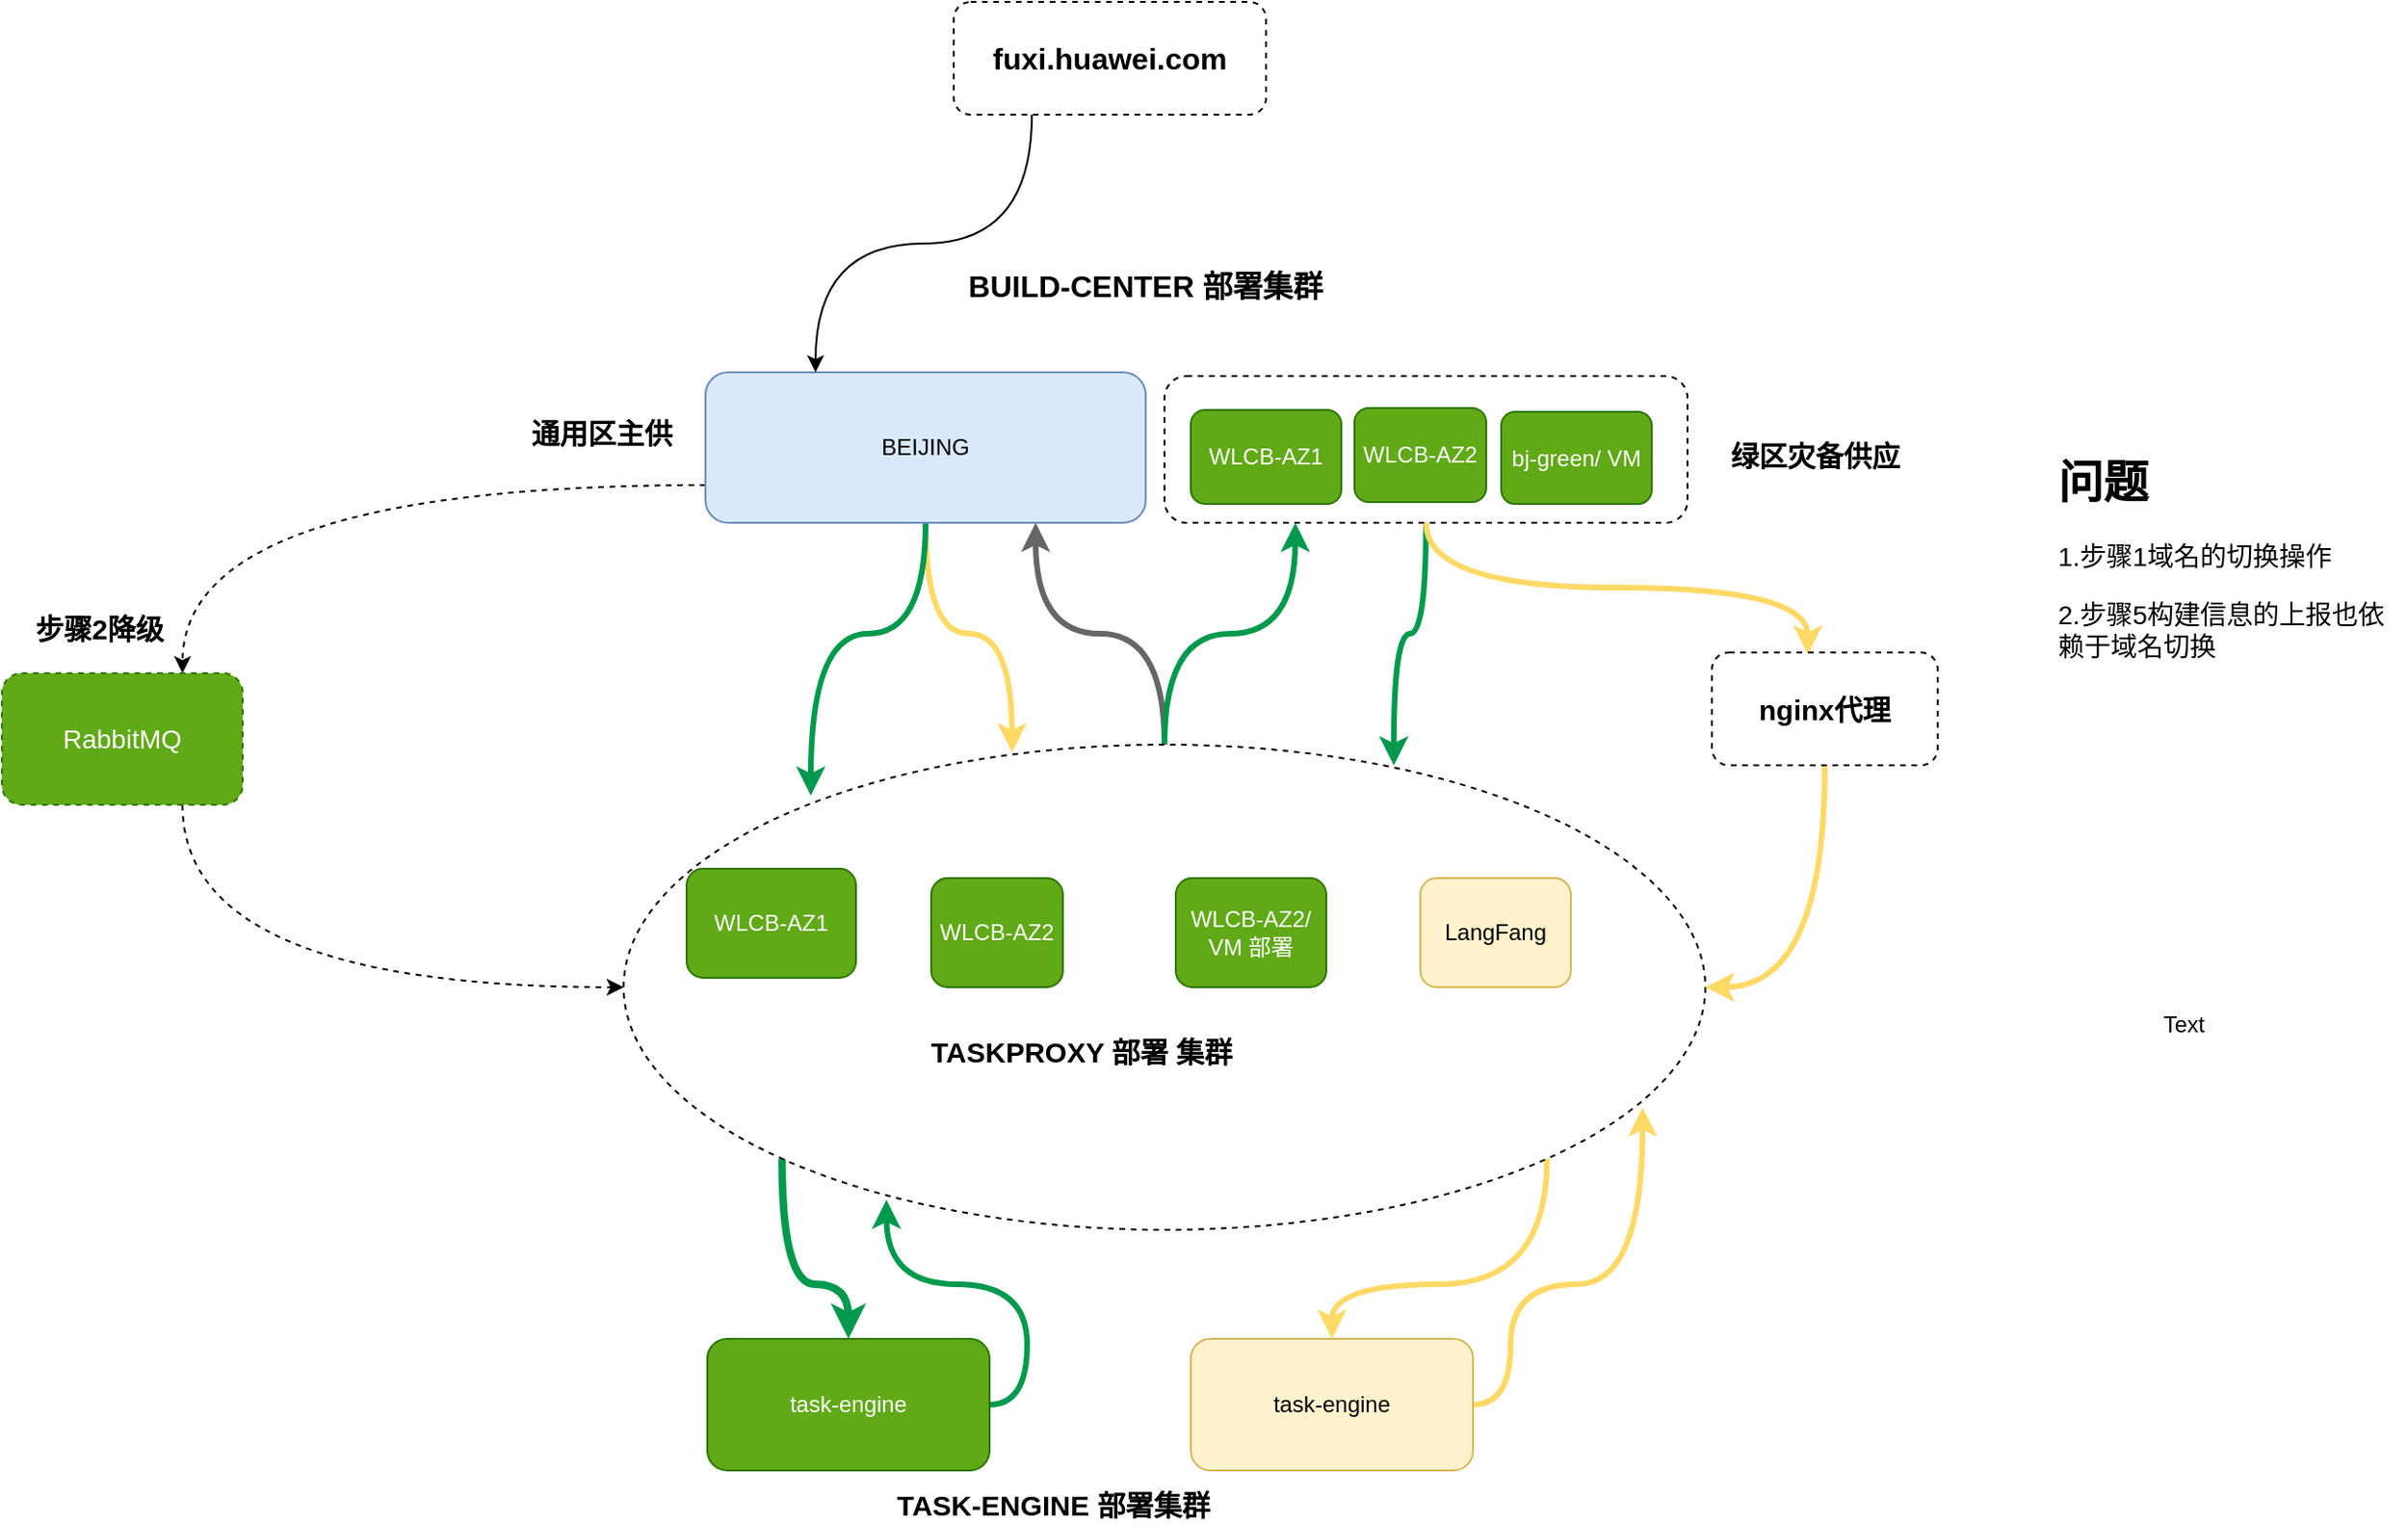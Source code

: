 <mxfile version="11.1.1" type="github"><diagram id="yFWzFQJoDG5LbQRGL9qd" name="Page-1"><mxGraphModel dx="2187" dy="2005" grid="1" gridSize="16" guides="1" tooltips="1" connect="1" arrows="1" fold="1" page="1" pageScale="1" pageWidth="827" pageHeight="1169" math="0" shadow="0"><root><mxCell id="0"/><mxCell id="1" parent="0"/><mxCell id="gq8OBRwm1sSner1v7Z7M-24" style="edgeStyle=orthogonalEdgeStyle;curved=1;rounded=0;orthogonalLoop=1;jettySize=auto;html=1;exitX=0;exitY=0.75;exitDx=0;exitDy=0;dashed=1;" edge="1" parent="1" source="uvSfwWdrj63MOaOLARCe-1"><mxGeometry relative="1" as="geometry"><mxPoint x="-368" y="256" as="targetPoint"/></mxGeometry></mxCell><mxCell id="gq8OBRwm1sSner1v7Z7M-38" style="edgeStyle=orthogonalEdgeStyle;curved=1;rounded=0;orthogonalLoop=1;jettySize=auto;html=1;exitX=0.5;exitY=1;exitDx=0;exitDy=0;entryX=0.359;entryY=0.016;entryDx=0;entryDy=0;entryPerimeter=0;fillColor=#fff2cc;strokeColor=#FFD966;strokeWidth=3;" edge="1" parent="1" source="uvSfwWdrj63MOaOLARCe-1" target="gq8OBRwm1sSner1v7Z7M-5"><mxGeometry relative="1" as="geometry"/></mxCell><mxCell id="gq8OBRwm1sSner1v7Z7M-39" style="edgeStyle=orthogonalEdgeStyle;curved=1;rounded=0;orthogonalLoop=1;jettySize=auto;html=1;exitX=0.5;exitY=1;exitDx=0;exitDy=0;entryX=0.173;entryY=0.105;entryDx=0;entryDy=0;entryPerimeter=0;strokeColor=#00994D;strokeWidth=3;" edge="1" parent="1" source="uvSfwWdrj63MOaOLARCe-1" target="gq8OBRwm1sSner1v7Z7M-5"><mxGeometry relative="1" as="geometry"/></mxCell><mxCell id="uvSfwWdrj63MOaOLARCe-1" value="BEIJING" style="rounded=1;whiteSpace=wrap;html=1;fillColor=#dae8fc;strokeColor=#6c8ebf;" parent="1" vertex="1"><mxGeometry x="-90" y="96" width="234" height="80" as="geometry"/></mxCell><mxCell id="uvSfwWdrj63MOaOLARCe-2" value="&lt;font style=&quot;font-size: 16px&quot;&gt;&lt;b&gt;BUILD-CENTER 部署集群&lt;/b&gt;&lt;/font&gt;" style="text;html=1;strokeColor=none;fillColor=none;align=center;verticalAlign=middle;whiteSpace=wrap;rounded=0;" parent="1" vertex="1"><mxGeometry x="19" y="40" width="250" height="20" as="geometry"/></mxCell><mxCell id="uvSfwWdrj63MOaOLARCe-3" value="WLCB-AZ1" style="rounded=1;whiteSpace=wrap;html=1;fillColor=#60a917;strokeColor=#2D7600;fontColor=#ffffff;" parent="1" vertex="1"><mxGeometry x="168" y="116" width="80" height="50" as="geometry"/></mxCell><mxCell id="uvSfwWdrj63MOaOLARCe-4" value="WLCB-AZ2" style="rounded=1;whiteSpace=wrap;html=1;fillColor=#60a917;strokeColor=#2D7600;fontColor=#ffffff;" parent="1" vertex="1"><mxGeometry x="255" y="115" width="70" height="50" as="geometry"/></mxCell><mxCell id="uvSfwWdrj63MOaOLARCe-5" value="bj-green/ VM" style="rounded=1;whiteSpace=wrap;html=1;fillColor=#60a917;strokeColor=#2D7600;fontColor=#ffffff;" parent="1" vertex="1"><mxGeometry x="333" y="117" width="80" height="49" as="geometry"/></mxCell><mxCell id="uvSfwWdrj63MOaOLARCe-9" value="&lt;font size=&quot;1&quot;&gt;&lt;b style=&quot;font-size: 15px&quot;&gt;TASKPROXY 部署 集群&lt;/b&gt;&lt;/font&gt;" style="text;html=1;strokeColor=none;fillColor=none;align=center;verticalAlign=middle;whiteSpace=wrap;rounded=0;" parent="1" vertex="1"><mxGeometry x="27" y="432" width="166" height="50" as="geometry"/></mxCell><mxCell id="uvSfwWdrj63MOaOLARCe-11" value="WLCB-AZ1" style="rounded=1;whiteSpace=wrap;html=1;fillColor=#60a917;strokeColor=#2D7600;fontColor=#ffffff;" parent="1" vertex="1"><mxGeometry x="-100" y="360" width="90" height="58" as="geometry"/></mxCell><mxCell id="uvSfwWdrj63MOaOLARCe-13" value="WLCB-AZ2" style="rounded=1;whiteSpace=wrap;html=1;fillColor=#60a917;strokeColor=#2D7600;fontColor=#ffffff;" parent="1" vertex="1"><mxGeometry x="30" y="365" width="70" height="58" as="geometry"/></mxCell><mxCell id="uvSfwWdrj63MOaOLARCe-14" value="WLCB-AZ2/ VM 部署" style="rounded=1;whiteSpace=wrap;html=1;fillColor=#60a917;strokeColor=#2D7600;fontColor=#ffffff;" parent="1" vertex="1"><mxGeometry x="160" y="365" width="80" height="58" as="geometry"/></mxCell><mxCell id="gq8OBRwm1sSner1v7Z7M-50" style="edgeStyle=orthogonalEdgeStyle;curved=1;rounded=0;orthogonalLoop=1;jettySize=auto;html=1;exitX=1;exitY=0.5;exitDx=0;exitDy=0;entryX=0.942;entryY=0.748;entryDx=0;entryDy=0;entryPerimeter=0;strokeColor=#FFD966;strokeWidth=3;" edge="1" parent="1" source="5XSUn6Na4wAI-ruY_wMz-1" target="gq8OBRwm1sSner1v7Z7M-5"><mxGeometry relative="1" as="geometry"/></mxCell><mxCell id="5XSUn6Na4wAI-ruY_wMz-1" value="task-engine" style="rounded=1;whiteSpace=wrap;html=1;fillColor=#fff2cc;strokeColor=#d6b656;" parent="1" vertex="1"><mxGeometry x="168" y="610" width="150" height="70" as="geometry"/></mxCell><mxCell id="gq8OBRwm1sSner1v7Z7M-29" style="edgeStyle=orthogonalEdgeStyle;curved=1;rounded=0;orthogonalLoop=1;jettySize=auto;html=1;exitX=1;exitY=0.5;exitDx=0;exitDy=0;entryX=0.243;entryY=0.938;entryDx=0;entryDy=0;entryPerimeter=0;strokeWidth=3;strokeColor=#00994D;" edge="1" parent="1" source="5XSUn6Na4wAI-ruY_wMz-2" target="gq8OBRwm1sSner1v7Z7M-5"><mxGeometry relative="1" as="geometry"/></mxCell><mxCell id="5XSUn6Na4wAI-ruY_wMz-2" value="task-engine" style="rounded=1;whiteSpace=wrap;html=1;fillColor=#60a917;strokeColor=#2D7600;fontColor=#ffffff;" parent="1" vertex="1"><mxGeometry x="-89" y="610" width="150" height="70" as="geometry"/></mxCell><mxCell id="5XSUn6Na4wAI-ruY_wMz-8" value="&lt;b&gt;&lt;font style=&quot;font-size: 15px&quot;&gt;TASK-ENGINE 部署集群&lt;/font&gt;&lt;/b&gt;" style="text;html=1;strokeColor=none;fillColor=none;align=center;verticalAlign=middle;whiteSpace=wrap;rounded=0;dashed=1;" parent="1" vertex="1"><mxGeometry x="-10" y="688" width="210" height="20" as="geometry"/></mxCell><mxCell id="gq8OBRwm1sSner1v7Z7M-42" style="edgeStyle=orthogonalEdgeStyle;curved=1;rounded=0;orthogonalLoop=1;jettySize=auto;html=1;exitX=0.5;exitY=1;exitDx=0;exitDy=0;entryX=0.712;entryY=0.043;entryDx=0;entryDy=0;entryPerimeter=0;strokeColor=#00994D;strokeWidth=3;" edge="1" parent="1" source="gq8OBRwm1sSner1v7Z7M-1" target="gq8OBRwm1sSner1v7Z7M-5"><mxGeometry relative="1" as="geometry"/></mxCell><mxCell id="gq8OBRwm1sSner1v7Z7M-45" style="edgeStyle=orthogonalEdgeStyle;curved=1;rounded=0;orthogonalLoop=1;jettySize=auto;html=1;exitX=0.5;exitY=1;exitDx=0;exitDy=0;strokeColor=#FFD966;strokeWidth=3;entryX=0.425;entryY=0.017;entryDx=0;entryDy=0;entryPerimeter=0;" edge="1" parent="1" source="gq8OBRwm1sSner1v7Z7M-1" target="gq8OBRwm1sSner1v7Z7M-47"><mxGeometry relative="1" as="geometry"><mxPoint x="544" y="304" as="targetPoint"/></mxGeometry></mxCell><mxCell id="gq8OBRwm1sSner1v7Z7M-1" value="" style="rounded=1;whiteSpace=wrap;html=1;fillColor=none;dashed=1;" vertex="1" parent="1"><mxGeometry x="154" y="98" width="278" height="78" as="geometry"/></mxCell><mxCell id="gq8OBRwm1sSner1v7Z7M-10" style="edgeStyle=orthogonalEdgeStyle;curved=1;rounded=0;orthogonalLoop=1;jettySize=auto;html=1;exitX=0;exitY=1;exitDx=0;exitDy=0;strokeColor=#00994D;strokeWidth=4;" edge="1" parent="1" source="gq8OBRwm1sSner1v7Z7M-5" target="5XSUn6Na4wAI-ruY_wMz-2"><mxGeometry relative="1" as="geometry"/></mxCell><mxCell id="gq8OBRwm1sSner1v7Z7M-27" style="edgeStyle=orthogonalEdgeStyle;curved=1;rounded=0;orthogonalLoop=1;jettySize=auto;html=1;exitX=1;exitY=1;exitDx=0;exitDy=0;strokeColor=#FFD966;strokeWidth=3;" edge="1" parent="1" source="gq8OBRwm1sSner1v7Z7M-5" target="5XSUn6Na4wAI-ruY_wMz-1"><mxGeometry relative="1" as="geometry"/></mxCell><mxCell id="gq8OBRwm1sSner1v7Z7M-31" style="edgeStyle=orthogonalEdgeStyle;curved=1;rounded=0;orthogonalLoop=1;jettySize=auto;html=1;exitX=0.5;exitY=0;exitDx=0;exitDy=0;entryX=0.75;entryY=1;entryDx=0;entryDy=0;fillColor=#f5f5f5;strokeColor=#666666;strokeWidth=3;" edge="1" parent="1" source="gq8OBRwm1sSner1v7Z7M-5" target="uvSfwWdrj63MOaOLARCe-1"><mxGeometry relative="1" as="geometry"/></mxCell><mxCell id="gq8OBRwm1sSner1v7Z7M-51" style="edgeStyle=orthogonalEdgeStyle;curved=1;rounded=0;orthogonalLoop=1;jettySize=auto;html=1;exitX=0.5;exitY=0;exitDx=0;exitDy=0;entryX=0.25;entryY=1;entryDx=0;entryDy=0;strokeColor=#00994D;strokeWidth=3;" edge="1" parent="1" source="gq8OBRwm1sSner1v7Z7M-5" target="gq8OBRwm1sSner1v7Z7M-1"><mxGeometry relative="1" as="geometry"/></mxCell><mxCell id="gq8OBRwm1sSner1v7Z7M-5" value="" style="ellipse;whiteSpace=wrap;html=1;dashed=1;fillColor=none;" vertex="1" parent="1"><mxGeometry x="-133.5" y="294" width="575" height="258" as="geometry"/></mxCell><mxCell id="gq8OBRwm1sSner1v7Z7M-9" value="" style="shape=image;html=1;verticalAlign=top;verticalLabelPosition=bottom;labelBackgroundColor=#ffffff;imageAspect=0;aspect=fixed;image=https://cdn3.iconfinder.com/data/icons/letters-and-numbers-1/32/number_1_blue-128.png;dashed=1;fillColor=none;" vertex="1" parent="1"><mxGeometry x="-33" width="28" height="28" as="geometry"/></mxCell><mxCell id="gq8OBRwm1sSner1v7Z7M-11" value="LangFang" style="rounded=1;whiteSpace=wrap;html=1;fillColor=#fff2cc;strokeColor=#d6b656;" vertex="1" parent="1"><mxGeometry x="290" y="365" width="80" height="58" as="geometry"/></mxCell><mxCell id="gq8OBRwm1sSner1v7Z7M-12" value="&lt;b&gt;&lt;font style=&quot;font-size: 15px&quot;&gt;通用区主供&lt;/font&gt;&lt;/b&gt;" style="text;html=1;strokeColor=none;fillColor=none;align=center;verticalAlign=middle;whiteSpace=wrap;rounded=0;dashed=1;" vertex="1" parent="1"><mxGeometry x="-190" y="116" width="90" height="24" as="geometry"/></mxCell><mxCell id="gq8OBRwm1sSner1v7Z7M-13" value="&lt;b&gt;&lt;font style=&quot;font-size: 15px&quot;&gt;绿区灾备供应&lt;/font&gt;&lt;/b&gt;" style="text;html=1;strokeColor=none;fillColor=none;align=center;verticalAlign=middle;whiteSpace=wrap;rounded=0;dashed=1;" vertex="1" parent="1"><mxGeometry x="435" y="130" width="130" height="20" as="geometry"/></mxCell><mxCell id="gq8OBRwm1sSner1v7Z7M-19" style="edgeStyle=orthogonalEdgeStyle;curved=1;rounded=0;orthogonalLoop=1;jettySize=auto;html=1;exitX=0.25;exitY=1;exitDx=0;exitDy=0;entryX=0.25;entryY=0;entryDx=0;entryDy=0;" edge="1" parent="1" source="gq8OBRwm1sSner1v7Z7M-17" target="uvSfwWdrj63MOaOLARCe-1"><mxGeometry relative="1" as="geometry"/></mxCell><mxCell id="gq8OBRwm1sSner1v7Z7M-17" value="&lt;b&gt;&lt;font style=&quot;font-size: 16px&quot;&gt;fuxi.huawei.com&lt;/font&gt;&lt;/b&gt;" style="rounded=1;whiteSpace=wrap;html=1;dashed=1;fillColor=none;" vertex="1" parent="1"><mxGeometry x="42" y="-101" width="166" height="60" as="geometry"/></mxCell><mxCell id="gq8OBRwm1sSner1v7Z7M-21" value="" style="shape=image;html=1;verticalAlign=top;verticalLabelPosition=bottom;labelBackgroundColor=#ffffff;imageAspect=0;aspect=fixed;image=https://cdn3.iconfinder.com/data/icons/letters-and-numbers-1/32/number_2_blue-128.png;dashed=1;fillColor=none;" vertex="1" parent="1"><mxGeometry x="-19" y="251" width="32" height="32" as="geometry"/></mxCell><mxCell id="gq8OBRwm1sSner1v7Z7M-25" style="edgeStyle=orthogonalEdgeStyle;curved=1;rounded=0;orthogonalLoop=1;jettySize=auto;html=1;exitX=0.75;exitY=1;exitDx=0;exitDy=0;dashed=1;" edge="1" parent="1" source="gq8OBRwm1sSner1v7Z7M-23" target="gq8OBRwm1sSner1v7Z7M-5"><mxGeometry relative="1" as="geometry"/></mxCell><mxCell id="gq8OBRwm1sSner1v7Z7M-23" value="&lt;font style=&quot;font-size: 14px&quot;&gt;RabbitMQ&lt;/font&gt;" style="rounded=1;whiteSpace=wrap;html=1;dashed=1;fillColor=#60a917;strokeColor=#2D7600;fontColor=#ffffff;" vertex="1" parent="1"><mxGeometry x="-464" y="256" width="128" height="70" as="geometry"/></mxCell><mxCell id="gq8OBRwm1sSner1v7Z7M-26" value="&lt;font style=&quot;font-size: 15px&quot;&gt;&lt;b&gt;步骤2降级&lt;/b&gt;&lt;/font&gt;" style="text;html=1;strokeColor=none;fillColor=none;align=center;verticalAlign=middle;whiteSpace=wrap;rounded=0;dashed=1;" vertex="1" parent="1"><mxGeometry x="-448" y="224" width="72" height="16" as="geometry"/></mxCell><mxCell id="gq8OBRwm1sSner1v7Z7M-28" value="" style="shape=image;html=1;verticalAlign=top;verticalLabelPosition=bottom;labelBackgroundColor=#ffffff;imageAspect=0;aspect=fixed;image=https://cdn3.iconfinder.com/data/icons/letters-and-numbers-1/32/number_3_blue-128.png;dashed=1;fillColor=none;" vertex="1" parent="1"><mxGeometry x="-122" y="528" width="32" height="32" as="geometry"/></mxCell><mxCell id="gq8OBRwm1sSner1v7Z7M-30" value="" style="shape=image;html=1;verticalAlign=top;verticalLabelPosition=bottom;labelBackgroundColor=#ffffff;imageAspect=0;aspect=fixed;image=https://cdn3.iconfinder.com/data/icons/letters-and-numbers-1/32/number_4_blue-128.png;dashed=1;fillColor=none;" vertex="1" parent="1"><mxGeometry x="2" y="593" width="34" height="34" as="geometry"/></mxCell><mxCell id="gq8OBRwm1sSner1v7Z7M-32" value="" style="shape=image;html=1;verticalAlign=top;verticalLabelPosition=bottom;labelBackgroundColor=#ffffff;imageAspect=0;aspect=fixed;image=https://cdn3.iconfinder.com/data/icons/letters-and-numbers-1/32/number_5_blue-128.png;dashed=1;fillColor=none;" vertex="1" parent="1"><mxGeometry x="139.5" y="203" width="29" height="29" as="geometry"/></mxCell><mxCell id="gq8OBRwm1sSner1v7Z7M-34" value="&lt;h1&gt;问题&lt;/h1&gt;&lt;p style=&quot;font-size: 14px&quot;&gt;&lt;font style=&quot;font-size: 14px&quot;&gt;1.步骤1域名的切换操作&lt;/font&gt;&lt;/p&gt;&lt;p style=&quot;font-size: 14px&quot;&gt;2.步骤5构建信息的上报也依赖于域名切换&lt;/p&gt;" style="text;html=1;strokeColor=none;fillColor=none;spacing=5;spacingTop=-20;whiteSpace=wrap;overflow=hidden;rounded=0;dashed=1;" vertex="1" parent="1"><mxGeometry x="624" y="135" width="190" height="120" as="geometry"/></mxCell><mxCell id="gq8OBRwm1sSner1v7Z7M-48" style="edgeStyle=orthogonalEdgeStyle;curved=1;rounded=0;orthogonalLoop=1;jettySize=auto;html=1;exitX=0.5;exitY=1;exitDx=0;exitDy=0;strokeColor=#FFD966;strokeWidth=3;" edge="1" parent="1" source="gq8OBRwm1sSner1v7Z7M-47" target="gq8OBRwm1sSner1v7Z7M-5"><mxGeometry relative="1" as="geometry"/></mxCell><mxCell id="gq8OBRwm1sSner1v7Z7M-47" value="&lt;b&gt;&lt;font style=&quot;font-size: 15px&quot;&gt;nginx代理&lt;/font&gt;&lt;/b&gt;" style="rounded=1;whiteSpace=wrap;html=1;dashed=1;fillColor=none;" vertex="1" parent="1"><mxGeometry x="445" y="245" width="120" height="60" as="geometry"/></mxCell><mxCell id="gq8OBRwm1sSner1v7Z7M-49" value="Text" style="text;html=1;resizable=0;points=[];autosize=1;align=left;verticalAlign=top;spacingTop=-4;" vertex="1" parent="1"><mxGeometry x="683" y="433" width="48" height="16" as="geometry"/></mxCell></root></mxGraphModel></diagram></mxfile>